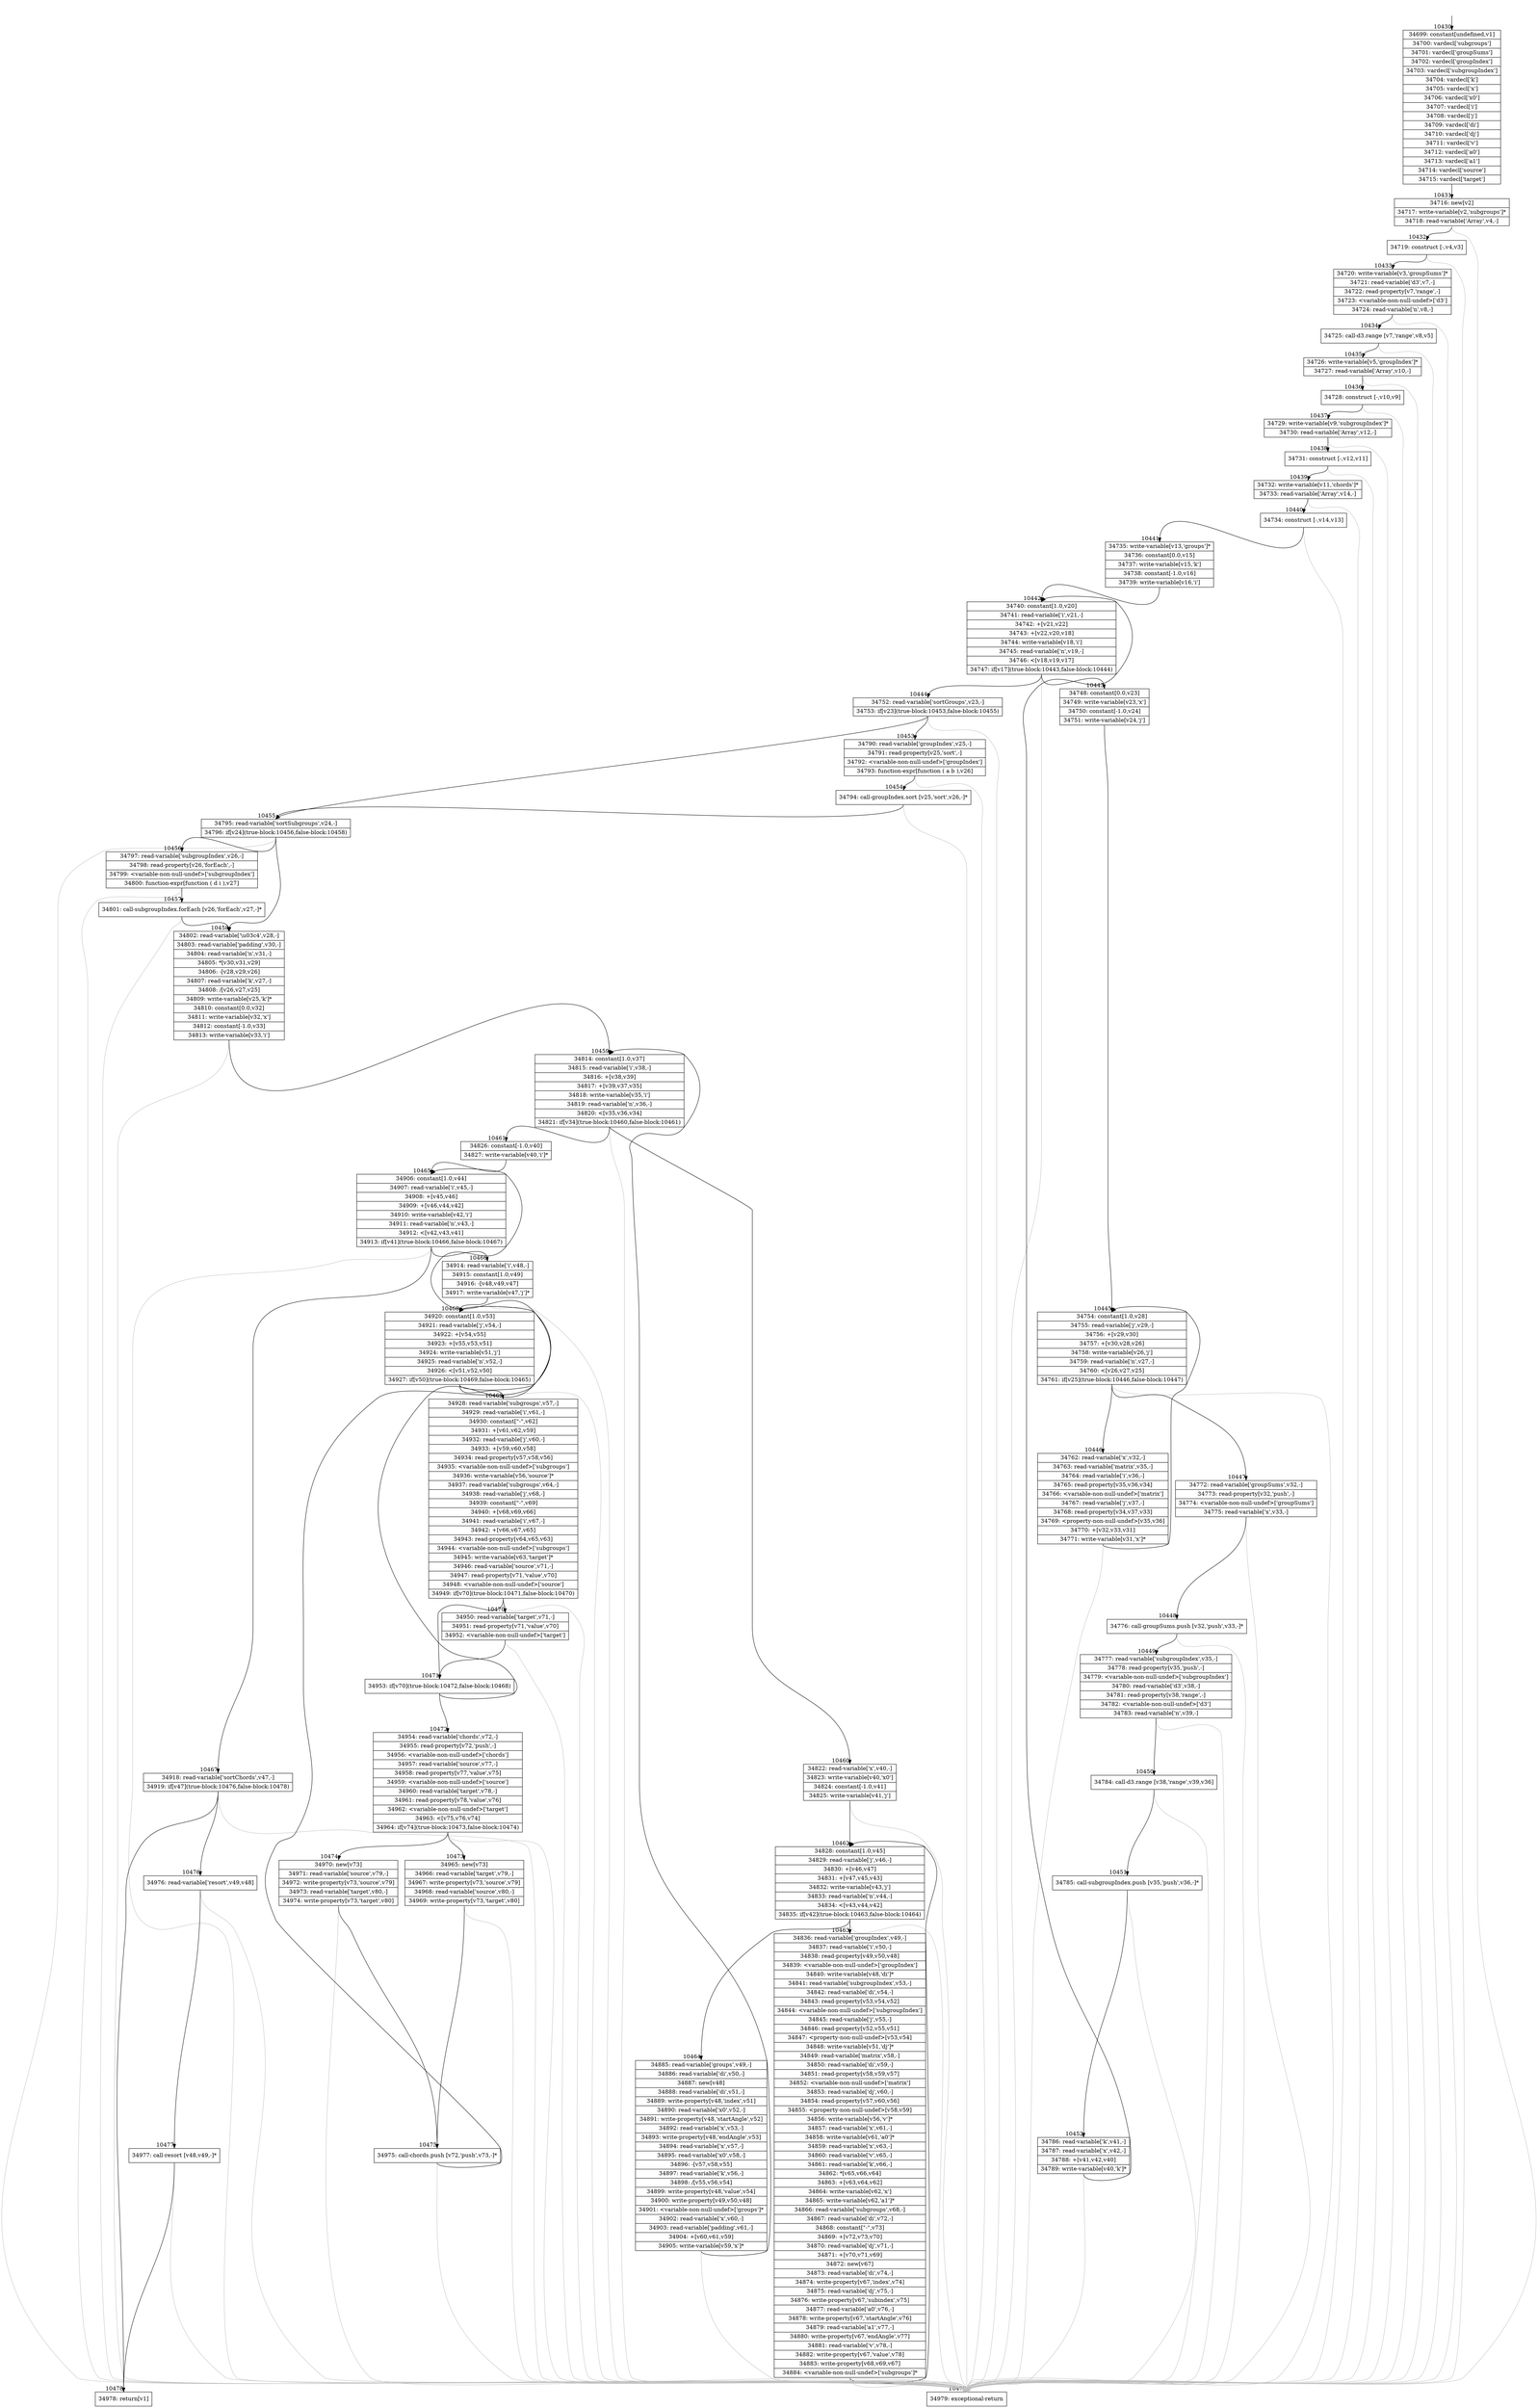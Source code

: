 digraph {
rankdir="TD"
BB_entry956[shape=none,label=""];
BB_entry956 -> BB10430 [tailport=s, headport=n, headlabel="    10430"]
BB10430 [shape=record label="{34699: constant[undefined,v1]|34700: vardecl['subgroups']|34701: vardecl['groupSums']|34702: vardecl['groupIndex']|34703: vardecl['subgroupIndex']|34704: vardecl['k']|34705: vardecl['x']|34706: vardecl['x0']|34707: vardecl['i']|34708: vardecl['j']|34709: vardecl['di']|34710: vardecl['dj']|34711: vardecl['v']|34712: vardecl['a0']|34713: vardecl['a1']|34714: vardecl['source']|34715: vardecl['target']}" ] 
BB10430 -> BB10431 [tailport=s, headport=n, headlabel="      10431"]
BB10431 [shape=record label="{34716: new[v2]|34717: write-variable[v2,'subgroups']*|34718: read-variable['Array',v4,-]}" ] 
BB10431 -> BB10432 [tailport=s, headport=n, headlabel="      10432"]
BB10431 -> BB10479 [tailport=s, headport=n, color=gray, headlabel="      10479"]
BB10432 [shape=record label="{34719: construct [-,v4,v3]}" ] 
BB10432 -> BB10433 [tailport=s, headport=n, headlabel="      10433"]
BB10432 -> BB10479 [tailport=s, headport=n, color=gray]
BB10433 [shape=record label="{34720: write-variable[v3,'groupSums']*|34721: read-variable['d3',v7,-]|34722: read-property[v7,'range',-]|34723: \<variable-non-null-undef\>['d3']|34724: read-variable['n',v8,-]}" ] 
BB10433 -> BB10434 [tailport=s, headport=n, headlabel="      10434"]
BB10433 -> BB10479 [tailport=s, headport=n, color=gray]
BB10434 [shape=record label="{34725: call-d3.range [v7,'range',v8,v5]}" ] 
BB10434 -> BB10435 [tailport=s, headport=n, headlabel="      10435"]
BB10434 -> BB10479 [tailport=s, headport=n, color=gray]
BB10435 [shape=record label="{34726: write-variable[v5,'groupIndex']*|34727: read-variable['Array',v10,-]}" ] 
BB10435 -> BB10436 [tailport=s, headport=n, headlabel="      10436"]
BB10435 -> BB10479 [tailport=s, headport=n, color=gray]
BB10436 [shape=record label="{34728: construct [-,v10,v9]}" ] 
BB10436 -> BB10437 [tailport=s, headport=n, headlabel="      10437"]
BB10436 -> BB10479 [tailport=s, headport=n, color=gray]
BB10437 [shape=record label="{34729: write-variable[v9,'subgroupIndex']*|34730: read-variable['Array',v12,-]}" ] 
BB10437 -> BB10438 [tailport=s, headport=n, headlabel="      10438"]
BB10437 -> BB10479 [tailport=s, headport=n, color=gray]
BB10438 [shape=record label="{34731: construct [-,v12,v11]}" ] 
BB10438 -> BB10439 [tailport=s, headport=n, headlabel="      10439"]
BB10438 -> BB10479 [tailport=s, headport=n, color=gray]
BB10439 [shape=record label="{34732: write-variable[v11,'chords']*|34733: read-variable['Array',v14,-]}" ] 
BB10439 -> BB10440 [tailport=s, headport=n, headlabel="      10440"]
BB10439 -> BB10479 [tailport=s, headport=n, color=gray]
BB10440 [shape=record label="{34734: construct [-,v14,v13]}" ] 
BB10440 -> BB10441 [tailport=s, headport=n, headlabel="      10441"]
BB10440 -> BB10479 [tailport=s, headport=n, color=gray]
BB10441 [shape=record label="{34735: write-variable[v13,'groups']*|34736: constant[0.0,v15]|34737: write-variable[v15,'k']|34738: constant[-1.0,v16]|34739: write-variable[v16,'i']}" ] 
BB10441 -> BB10442 [tailport=s, headport=n, headlabel="      10442"]
BB10442 [shape=record label="{34740: constant[1.0,v20]|34741: read-variable['i',v21,-]|34742: +[v21,v22]|34743: +[v22,v20,v18]|34744: write-variable[v18,'i']|34745: read-variable['n',v19,-]|34746: \<[v18,v19,v17]|34747: if[v17](true-block:10443,false-block:10444)}" ] 
BB10442 -> BB10443 [tailport=s, headport=n, headlabel="      10443"]
BB10442 -> BB10444 [tailport=s, headport=n, headlabel="      10444"]
BB10442 -> BB10479 [tailport=s, headport=n, color=gray]
BB10443 [shape=record label="{34748: constant[0.0,v23]|34749: write-variable[v23,'x']|34750: constant[-1.0,v24]|34751: write-variable[v24,'j']}" ] 
BB10443 -> BB10445 [tailport=s, headport=n, headlabel="      10445"]
BB10444 [shape=record label="{34752: read-variable['sortGroups',v23,-]|34753: if[v23](true-block:10453,false-block:10455)}" ] 
BB10444 -> BB10453 [tailport=s, headport=n, headlabel="      10453"]
BB10444 -> BB10455 [tailport=s, headport=n, headlabel="      10455"]
BB10444 -> BB10479 [tailport=s, headport=n, color=gray]
BB10445 [shape=record label="{34754: constant[1.0,v28]|34755: read-variable['j',v29,-]|34756: +[v29,v30]|34757: +[v30,v28,v26]|34758: write-variable[v26,'j']|34759: read-variable['n',v27,-]|34760: \<[v26,v27,v25]|34761: if[v25](true-block:10446,false-block:10447)}" ] 
BB10445 -> BB10446 [tailport=s, headport=n, headlabel="      10446"]
BB10445 -> BB10447 [tailport=s, headport=n, headlabel="      10447"]
BB10445 -> BB10479 [tailport=s, headport=n, color=gray]
BB10446 [shape=record label="{34762: read-variable['x',v32,-]|34763: read-variable['matrix',v35,-]|34764: read-variable['i',v36,-]|34765: read-property[v35,v36,v34]|34766: \<variable-non-null-undef\>['matrix']|34767: read-variable['j',v37,-]|34768: read-property[v34,v37,v33]|34769: \<property-non-null-undef\>[v35,v36]|34770: +[v32,v33,v31]|34771: write-variable[v31,'x']*}" ] 
BB10446 -> BB10445 [tailport=s, headport=n]
BB10446 -> BB10479 [tailport=s, headport=n, color=gray]
BB10447 [shape=record label="{34772: read-variable['groupSums',v32,-]|34773: read-property[v32,'push',-]|34774: \<variable-non-null-undef\>['groupSums']|34775: read-variable['x',v33,-]}" ] 
BB10447 -> BB10448 [tailport=s, headport=n, headlabel="      10448"]
BB10447 -> BB10479 [tailport=s, headport=n, color=gray]
BB10448 [shape=record label="{34776: call-groupSums.push [v32,'push',v33,-]*}" ] 
BB10448 -> BB10449 [tailport=s, headport=n, headlabel="      10449"]
BB10448 -> BB10479 [tailport=s, headport=n, color=gray]
BB10449 [shape=record label="{34777: read-variable['subgroupIndex',v35,-]|34778: read-property[v35,'push',-]|34779: \<variable-non-null-undef\>['subgroupIndex']|34780: read-variable['d3',v38,-]|34781: read-property[v38,'range',-]|34782: \<variable-non-null-undef\>['d3']|34783: read-variable['n',v39,-]}" ] 
BB10449 -> BB10450 [tailport=s, headport=n, headlabel="      10450"]
BB10449 -> BB10479 [tailport=s, headport=n, color=gray]
BB10450 [shape=record label="{34784: call-d3.range [v38,'range',v39,v36]}" ] 
BB10450 -> BB10451 [tailport=s, headport=n, headlabel="      10451"]
BB10450 -> BB10479 [tailport=s, headport=n, color=gray]
BB10451 [shape=record label="{34785: call-subgroupIndex.push [v35,'push',v36,-]*}" ] 
BB10451 -> BB10452 [tailport=s, headport=n, headlabel="      10452"]
BB10451 -> BB10479 [tailport=s, headport=n, color=gray]
BB10452 [shape=record label="{34786: read-variable['k',v41,-]|34787: read-variable['x',v42,-]|34788: +[v41,v42,v40]|34789: write-variable[v40,'k']*}" ] 
BB10452 -> BB10442 [tailport=s, headport=n]
BB10452 -> BB10479 [tailport=s, headport=n, color=gray]
BB10453 [shape=record label="{34790: read-variable['groupIndex',v25,-]|34791: read-property[v25,'sort',-]|34792: \<variable-non-null-undef\>['groupIndex']|34793: function-expr[function ( a b ),v26]}" ] 
BB10453 -> BB10454 [tailport=s, headport=n, headlabel="      10454"]
BB10453 -> BB10479 [tailport=s, headport=n, color=gray]
BB10454 [shape=record label="{34794: call-groupIndex.sort [v25,'sort',v26,-]*}" ] 
BB10454 -> BB10455 [tailport=s, headport=n]
BB10454 -> BB10479 [tailport=s, headport=n, color=gray]
BB10455 [shape=record label="{34795: read-variable['sortSubgroups',v24,-]|34796: if[v24](true-block:10456,false-block:10458)}" ] 
BB10455 -> BB10456 [tailport=s, headport=n, headlabel="      10456"]
BB10455 -> BB10458 [tailport=s, headport=n, headlabel="      10458"]
BB10455 -> BB10479 [tailport=s, headport=n, color=gray]
BB10456 [shape=record label="{34797: read-variable['subgroupIndex',v26,-]|34798: read-property[v26,'forEach',-]|34799: \<variable-non-null-undef\>['subgroupIndex']|34800: function-expr[function ( d i ),v27]}" ] 
BB10456 -> BB10457 [tailport=s, headport=n, headlabel="      10457"]
BB10456 -> BB10479 [tailport=s, headport=n, color=gray]
BB10457 [shape=record label="{34801: call-subgroupIndex.forEach [v26,'forEach',v27,-]*}" ] 
BB10457 -> BB10458 [tailport=s, headport=n]
BB10457 -> BB10479 [tailport=s, headport=n, color=gray]
BB10458 [shape=record label="{34802: read-variable['\\u03c4',v28,-]|34803: read-variable['padding',v30,-]|34804: read-variable['n',v31,-]|34805: *[v30,v31,v29]|34806: -[v28,v29,v26]|34807: read-variable['k',v27,-]|34808: /[v26,v27,v25]|34809: write-variable[v25,'k']*|34810: constant[0.0,v32]|34811: write-variable[v32,'x']|34812: constant[-1.0,v33]|34813: write-variable[v33,'i']}" ] 
BB10458 -> BB10459 [tailport=s, headport=n, headlabel="      10459"]
BB10458 -> BB10479 [tailport=s, headport=n, color=gray]
BB10459 [shape=record label="{34814: constant[1.0,v37]|34815: read-variable['i',v38,-]|34816: +[v38,v39]|34817: +[v39,v37,v35]|34818: write-variable[v35,'i']|34819: read-variable['n',v36,-]|34820: \<[v35,v36,v34]|34821: if[v34](true-block:10460,false-block:10461)}" ] 
BB10459 -> BB10460 [tailport=s, headport=n, headlabel="      10460"]
BB10459 -> BB10461 [tailport=s, headport=n, headlabel="      10461"]
BB10459 -> BB10479 [tailport=s, headport=n, color=gray]
BB10460 [shape=record label="{34822: read-variable['x',v40,-]|34823: write-variable[v40,'x0']|34824: constant[-1.0,v41]|34825: write-variable[v41,'j']}" ] 
BB10460 -> BB10462 [tailport=s, headport=n, headlabel="      10462"]
BB10460 -> BB10479 [tailport=s, headport=n, color=gray]
BB10461 [shape=record label="{34826: constant[-1.0,v40]|34827: write-variable[v40,'i']*}" ] 
BB10461 -> BB10465 [tailport=s, headport=n, headlabel="      10465"]
BB10462 [shape=record label="{34828: constant[1.0,v45]|34829: read-variable['j',v46,-]|34830: +[v46,v47]|34831: +[v47,v45,v43]|34832: write-variable[v43,'j']|34833: read-variable['n',v44,-]|34834: \<[v43,v44,v42]|34835: if[v42](true-block:10463,false-block:10464)}" ] 
BB10462 -> BB10463 [tailport=s, headport=n, headlabel="      10463"]
BB10462 -> BB10464 [tailport=s, headport=n, headlabel="      10464"]
BB10462 -> BB10479 [tailport=s, headport=n, color=gray]
BB10463 [shape=record label="{34836: read-variable['groupIndex',v49,-]|34837: read-variable['i',v50,-]|34838: read-property[v49,v50,v48]|34839: \<variable-non-null-undef\>['groupIndex']|34840: write-variable[v48,'di']*|34841: read-variable['subgroupIndex',v53,-]|34842: read-variable['di',v54,-]|34843: read-property[v53,v54,v52]|34844: \<variable-non-null-undef\>['subgroupIndex']|34845: read-variable['j',v55,-]|34846: read-property[v52,v55,v51]|34847: \<property-non-null-undef\>[v53,v54]|34848: write-variable[v51,'dj']*|34849: read-variable['matrix',v58,-]|34850: read-variable['di',v59,-]|34851: read-property[v58,v59,v57]|34852: \<variable-non-null-undef\>['matrix']|34853: read-variable['dj',v60,-]|34854: read-property[v57,v60,v56]|34855: \<property-non-null-undef\>[v58,v59]|34856: write-variable[v56,'v']*|34857: read-variable['x',v61,-]|34858: write-variable[v61,'a0']*|34859: read-variable['x',v63,-]|34860: read-variable['v',v65,-]|34861: read-variable['k',v66,-]|34862: *[v65,v66,v64]|34863: +[v63,v64,v62]|34864: write-variable[v62,'x']|34865: write-variable[v62,'a1']*|34866: read-variable['subgroups',v68,-]|34867: read-variable['di',v72,-]|34868: constant[\"-\",v73]|34869: +[v72,v73,v70]|34870: read-variable['dj',v71,-]|34871: +[v70,v71,v69]|34872: new[v67]|34873: read-variable['di',v74,-]|34874: write-property[v67,'index',v74]|34875: read-variable['dj',v75,-]|34876: write-property[v67,'subindex',v75]|34877: read-variable['a0',v76,-]|34878: write-property[v67,'startAngle',v76]|34879: read-variable['a1',v77,-]|34880: write-property[v67,'endAngle',v77]|34881: read-variable['v',v78,-]|34882: write-property[v67,'value',v78]|34883: write-property[v68,v69,v67]|34884: \<variable-non-null-undef\>['subgroups']*}" ] 
BB10463 -> BB10462 [tailport=s, headport=n]
BB10463 -> BB10479 [tailport=s, headport=n, color=gray]
BB10464 [shape=record label="{34885: read-variable['groups',v49,-]|34886: read-variable['di',v50,-]|34887: new[v48]|34888: read-variable['di',v51,-]|34889: write-property[v48,'index',v51]|34890: read-variable['x0',v52,-]|34891: write-property[v48,'startAngle',v52]|34892: read-variable['x',v53,-]|34893: write-property[v48,'endAngle',v53]|34894: read-variable['x',v57,-]|34895: read-variable['x0',v58,-]|34896: -[v57,v58,v55]|34897: read-variable['k',v56,-]|34898: /[v55,v56,v54]|34899: write-property[v48,'value',v54]|34900: write-property[v49,v50,v48]|34901: \<variable-non-null-undef\>['groups']*|34902: read-variable['x',v60,-]|34903: read-variable['padding',v61,-]|34904: +[v60,v61,v59]|34905: write-variable[v59,'x']*}" ] 
BB10464 -> BB10459 [tailport=s, headport=n]
BB10464 -> BB10479 [tailport=s, headport=n, color=gray]
BB10465 [shape=record label="{34906: constant[1.0,v44]|34907: read-variable['i',v45,-]|34908: +[v45,v46]|34909: +[v46,v44,v42]|34910: write-variable[v42,'i']|34911: read-variable['n',v43,-]|34912: \<[v42,v43,v41]|34913: if[v41](true-block:10466,false-block:10467)}" ] 
BB10465 -> BB10466 [tailport=s, headport=n, headlabel="      10466"]
BB10465 -> BB10467 [tailport=s, headport=n, headlabel="      10467"]
BB10465 -> BB10479 [tailport=s, headport=n, color=gray]
BB10466 [shape=record label="{34914: read-variable['i',v48,-]|34915: constant[1.0,v49]|34916: -[v48,v49,v47]|34917: write-variable[v47,'j']*}" ] 
BB10466 -> BB10468 [tailport=s, headport=n, headlabel="      10468"]
BB10466 -> BB10479 [tailport=s, headport=n, color=gray]
BB10467 [shape=record label="{34918: read-variable['sortChords',v47,-]|34919: if[v47](true-block:10476,false-block:10478)}" ] 
BB10467 -> BB10476 [tailport=s, headport=n, headlabel="      10476"]
BB10467 -> BB10478 [tailport=s, headport=n, headlabel="      10478"]
BB10467 -> BB10479 [tailport=s, headport=n, color=gray]
BB10468 [shape=record label="{34920: constant[1.0,v53]|34921: read-variable['j',v54,-]|34922: +[v54,v55]|34923: +[v55,v53,v51]|34924: write-variable[v51,'j']|34925: read-variable['n',v52,-]|34926: \<[v51,v52,v50]|34927: if[v50](true-block:10469,false-block:10465)}" ] 
BB10468 -> BB10469 [tailport=s, headport=n, headlabel="      10469"]
BB10468 -> BB10465 [tailport=s, headport=n]
BB10468 -> BB10479 [tailport=s, headport=n, color=gray]
BB10469 [shape=record label="{34928: read-variable['subgroups',v57,-]|34929: read-variable['i',v61,-]|34930: constant[\"-\",v62]|34931: +[v61,v62,v59]|34932: read-variable['j',v60,-]|34933: +[v59,v60,v58]|34934: read-property[v57,v58,v56]|34935: \<variable-non-null-undef\>['subgroups']|34936: write-variable[v56,'source']*|34937: read-variable['subgroups',v64,-]|34938: read-variable['j',v68,-]|34939: constant[\"-\",v69]|34940: +[v68,v69,v66]|34941: read-variable['i',v67,-]|34942: +[v66,v67,v65]|34943: read-property[v64,v65,v63]|34944: \<variable-non-null-undef\>['subgroups']|34945: write-variable[v63,'target']*|34946: read-variable['source',v71,-]|34947: read-property[v71,'value',v70]|34948: \<variable-non-null-undef\>['source']|34949: if[v70](true-block:10471,false-block:10470)}" ] 
BB10469 -> BB10471 [tailport=s, headport=n, headlabel="      10471"]
BB10469 -> BB10470 [tailport=s, headport=n, headlabel="      10470"]
BB10469 -> BB10479 [tailport=s, headport=n, color=gray]
BB10470 [shape=record label="{34950: read-variable['target',v71,-]|34951: read-property[v71,'value',v70]|34952: \<variable-non-null-undef\>['target']}" ] 
BB10470 -> BB10471 [tailport=s, headport=n]
BB10470 -> BB10479 [tailport=s, headport=n, color=gray]
BB10471 [shape=record label="{34953: if[v70](true-block:10472,false-block:10468)}" ] 
BB10471 -> BB10472 [tailport=s, headport=n, headlabel="      10472"]
BB10471 -> BB10468 [tailport=s, headport=n]
BB10472 [shape=record label="{34954: read-variable['chords',v72,-]|34955: read-property[v72,'push',-]|34956: \<variable-non-null-undef\>['chords']|34957: read-variable['source',v77,-]|34958: read-property[v77,'value',v75]|34959: \<variable-non-null-undef\>['source']|34960: read-variable['target',v78,-]|34961: read-property[v78,'value',v76]|34962: \<variable-non-null-undef\>['target']|34963: \<[v75,v76,v74]|34964: if[v74](true-block:10473,false-block:10474)}" ] 
BB10472 -> BB10473 [tailport=s, headport=n, headlabel="      10473"]
BB10472 -> BB10474 [tailport=s, headport=n, headlabel="      10474"]
BB10472 -> BB10479 [tailport=s, headport=n, color=gray]
BB10473 [shape=record label="{34965: new[v73]|34966: read-variable['target',v79,-]|34967: write-property[v73,'source',v79]|34968: read-variable['source',v80,-]|34969: write-property[v73,'target',v80]}" ] 
BB10473 -> BB10475 [tailport=s, headport=n, headlabel="      10475"]
BB10473 -> BB10479 [tailport=s, headport=n, color=gray]
BB10474 [shape=record label="{34970: new[v73]|34971: read-variable['source',v79,-]|34972: write-property[v73,'source',v79]|34973: read-variable['target',v80,-]|34974: write-property[v73,'target',v80]}" ] 
BB10474 -> BB10475 [tailport=s, headport=n]
BB10474 -> BB10479 [tailport=s, headport=n, color=gray]
BB10475 [shape=record label="{34975: call-chords.push [v72,'push',v73,-]*}" ] 
BB10475 -> BB10468 [tailport=s, headport=n]
BB10475 -> BB10479 [tailport=s, headport=n, color=gray]
BB10476 [shape=record label="{34976: read-variable['resort',v49,v48]}" ] 
BB10476 -> BB10477 [tailport=s, headport=n, headlabel="      10477"]
BB10476 -> BB10479 [tailport=s, headport=n, color=gray]
BB10477 [shape=record label="{34977: call-resort [v48,v49,-]*}" ] 
BB10477 -> BB10478 [tailport=s, headport=n]
BB10477 -> BB10479 [tailport=s, headport=n, color=gray]
BB10478 [shape=record label="{34978: return[v1]}" ] 
BB10479 [shape=record label="{34979: exceptional-return}" ] 
//#$~ 6160
}
